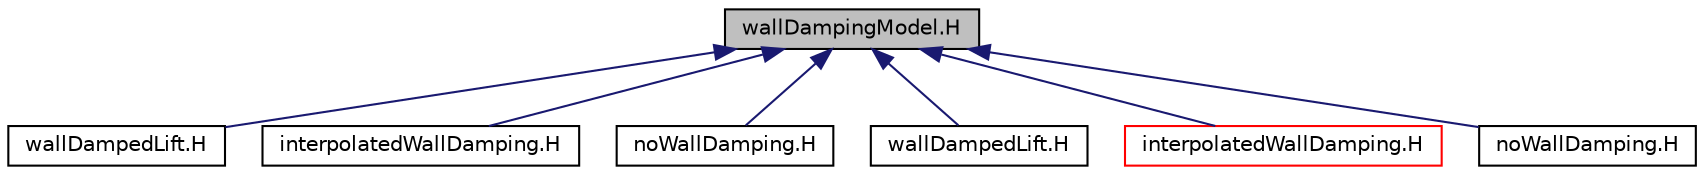 digraph "wallDampingModel.H"
{
  bgcolor="transparent";
  edge [fontname="Helvetica",fontsize="10",labelfontname="Helvetica",labelfontsize="10"];
  node [fontname="Helvetica",fontsize="10",shape=record];
  Node5 [label="wallDampingModel.H",height=0.2,width=0.4,color="black", fillcolor="grey75", style="filled", fontcolor="black"];
  Node5 -> Node6 [dir="back",color="midnightblue",fontsize="10",style="solid",fontname="Helvetica"];
  Node6 [label="wallDampedLift.H",height=0.2,width=0.4,color="black",URL="$a04086.html"];
  Node5 -> Node7 [dir="back",color="midnightblue",fontsize="10",style="solid",fontname="Helvetica"];
  Node7 [label="interpolatedWallDamping.H",height=0.2,width=0.4,color="black",URL="$a03516.html"];
  Node5 -> Node8 [dir="back",color="midnightblue",fontsize="10",style="solid",fontname="Helvetica"];
  Node8 [label="noWallDamping.H",height=0.2,width=0.4,color="black",URL="$a03762.html"];
  Node5 -> Node9 [dir="back",color="midnightblue",fontsize="10",style="solid",fontname="Helvetica"];
  Node9 [label="wallDampedLift.H",height=0.2,width=0.4,color="black",URL="$a04089.html"];
  Node5 -> Node10 [dir="back",color="midnightblue",fontsize="10",style="solid",fontname="Helvetica"];
  Node10 [label="interpolatedWallDamping.H",height=0.2,width=0.4,color="red",URL="$a03519.html"];
  Node5 -> Node17 [dir="back",color="midnightblue",fontsize="10",style="solid",fontname="Helvetica"];
  Node17 [label="noWallDamping.H",height=0.2,width=0.4,color="black",URL="$a03765.html"];
}
